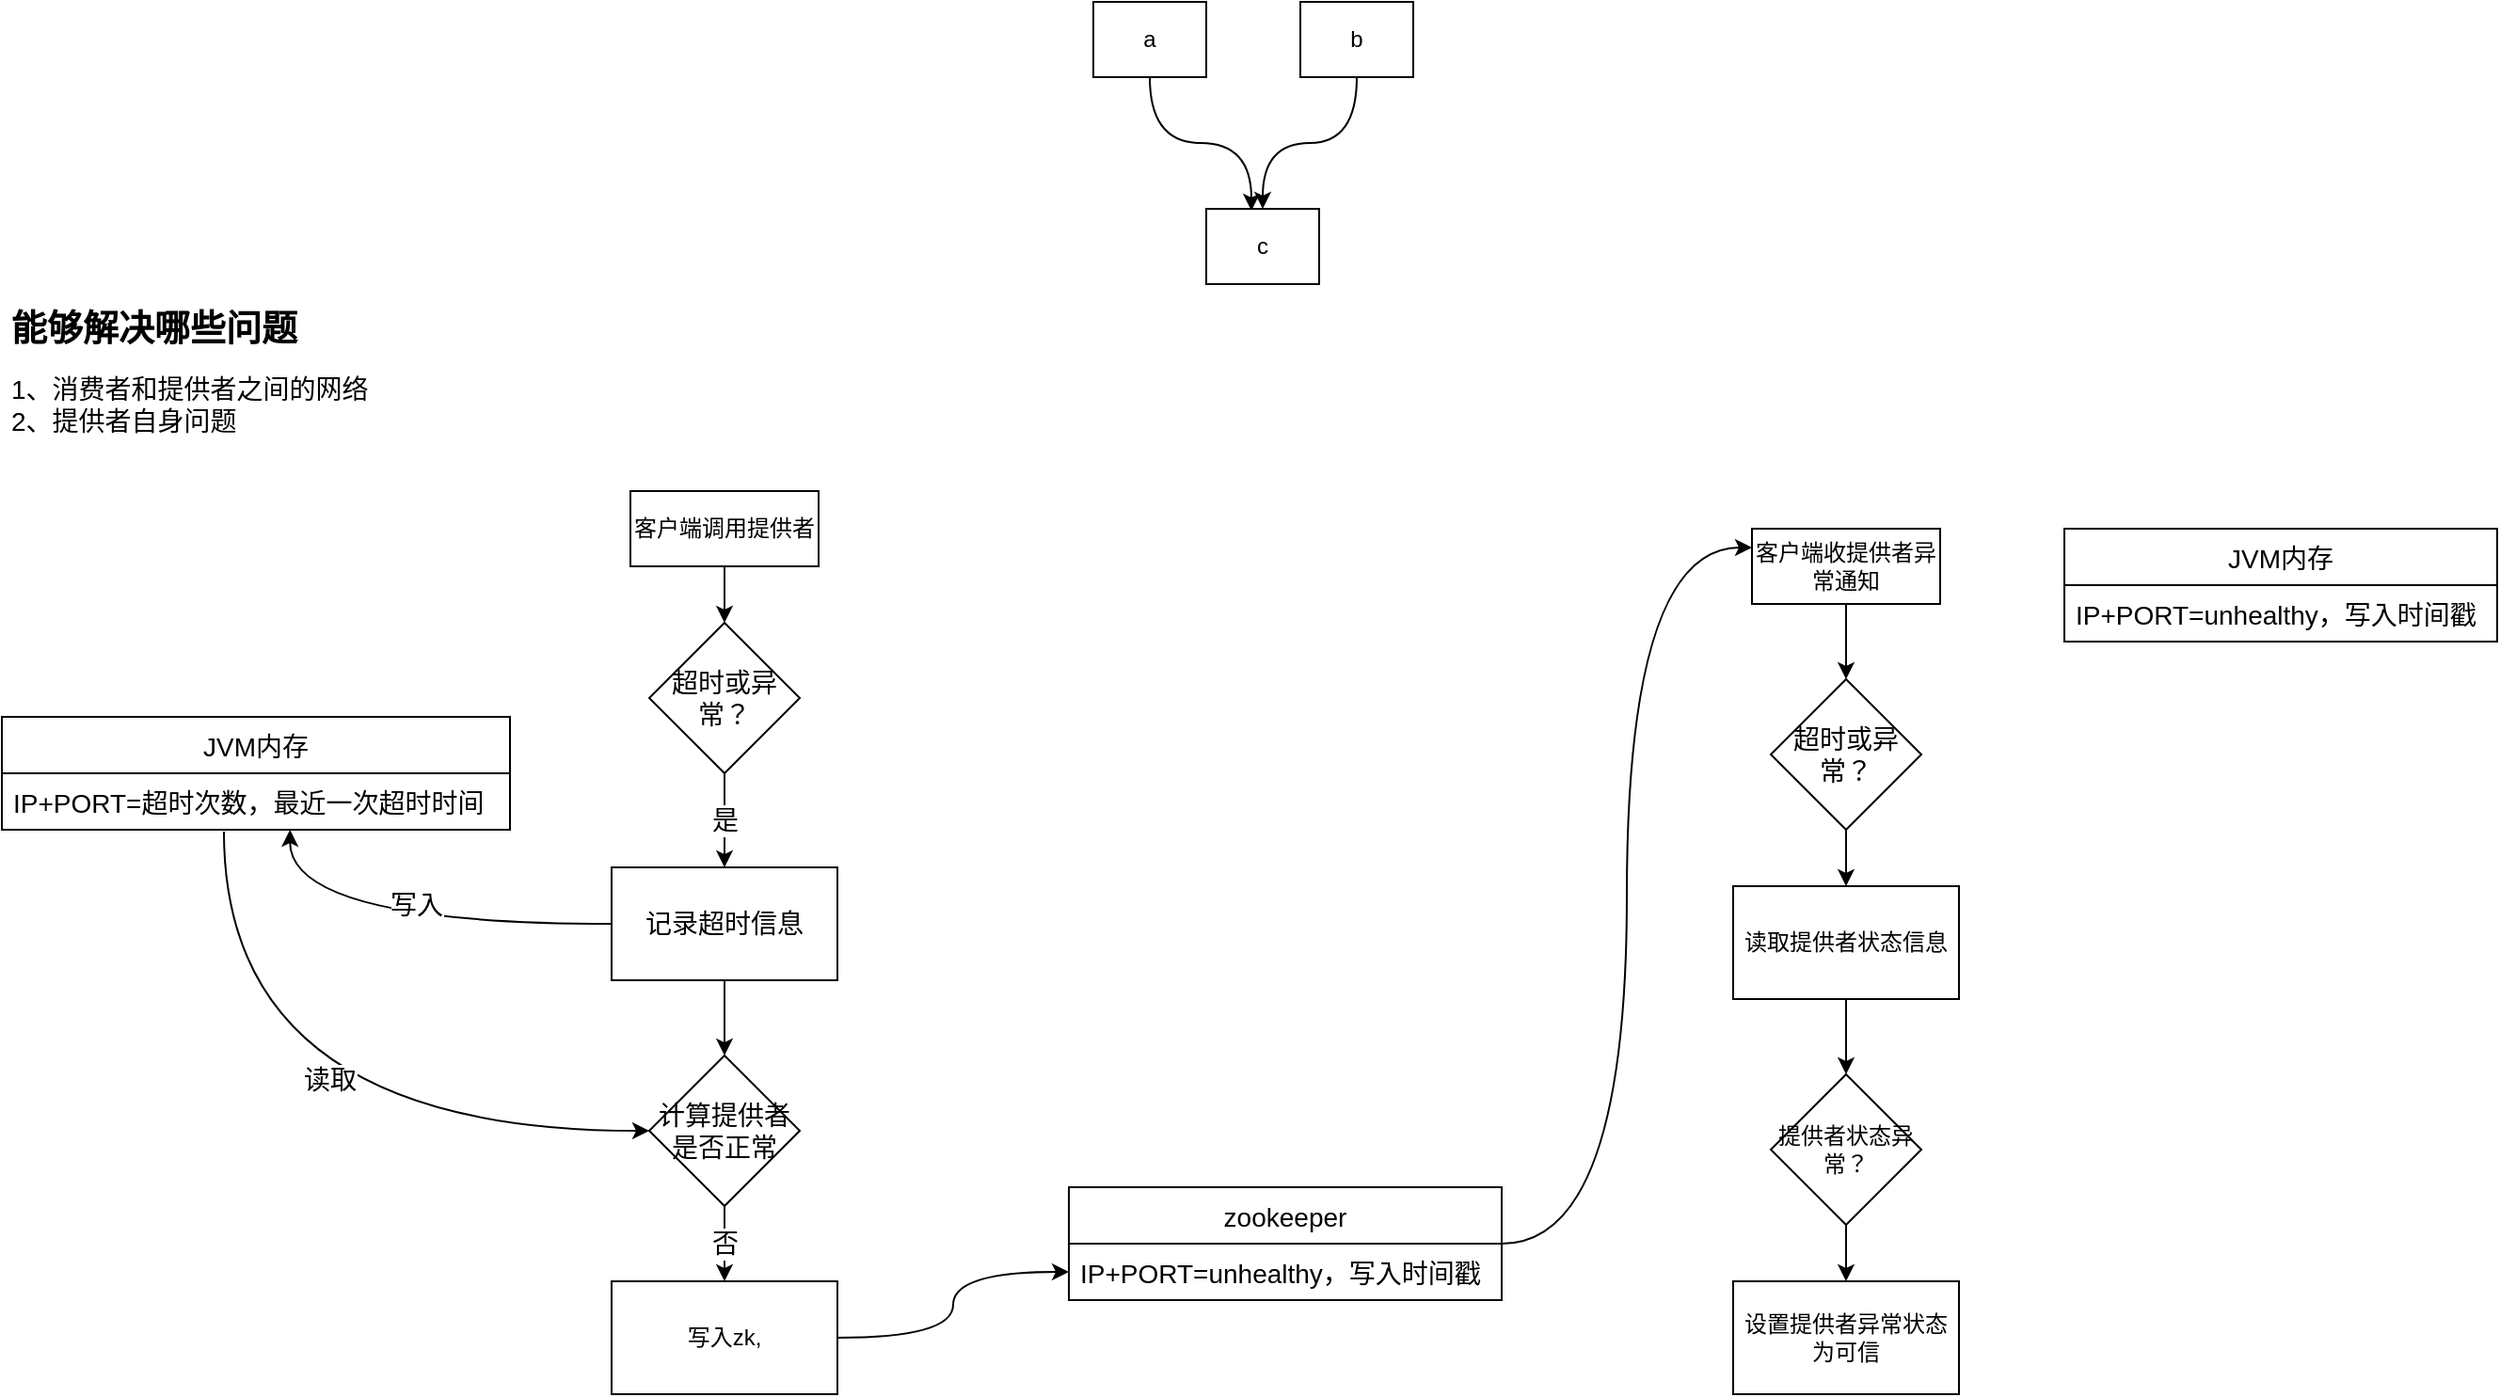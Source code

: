 <mxfile version="18.0.1" type="github">
  <diagram id="D2S3hpQ_ekvoqC_zOR3p" name="Page-1">
    <mxGraphModel dx="1108" dy="1651" grid="1" gridSize="10" guides="1" tooltips="1" connect="1" arrows="1" fold="1" page="1" pageScale="1" pageWidth="827" pageHeight="1169" math="0" shadow="0">
      <root>
        <mxCell id="0" />
        <mxCell id="1" parent="0" />
        <mxCell id="2ZzV5A5w4CdiXzE2fC0s-32" value="" style="edgeStyle=orthogonalEdgeStyle;curved=1;rounded=0;orthogonalLoop=1;jettySize=auto;html=1;fontSize=14;fontColor=#000000;" parent="1" source="2ZzV5A5w4CdiXzE2fC0s-1" target="2ZzV5A5w4CdiXzE2fC0s-9" edge="1">
          <mxGeometry relative="1" as="geometry" />
        </mxCell>
        <mxCell id="2ZzV5A5w4CdiXzE2fC0s-1" value="客户端调用提供者" style="rounded=0;whiteSpace=wrap;html=1;" parent="1" vertex="1">
          <mxGeometry x="364" y="30" width="100" height="40" as="geometry" />
        </mxCell>
        <mxCell id="2ZzV5A5w4CdiXzE2fC0s-29" value="" style="edgeStyle=orthogonalEdgeStyle;curved=1;rounded=0;orthogonalLoop=1;jettySize=auto;html=1;fontSize=14;fontColor=#000000;" parent="1" source="2ZzV5A5w4CdiXzE2fC0s-6" target="2ZzV5A5w4CdiXzE2fC0s-28" edge="1">
          <mxGeometry relative="1" as="geometry" />
        </mxCell>
        <mxCell id="2ZzV5A5w4CdiXzE2fC0s-6" value="写入zk," style="rounded=0;whiteSpace=wrap;html=1;" parent="1" vertex="1">
          <mxGeometry x="354" y="450" width="120" height="60" as="geometry" />
        </mxCell>
        <mxCell id="2ZzV5A5w4CdiXzE2fC0s-8" value="&lt;h1 style=&quot;font-size: 19px&quot;&gt;&lt;font style=&quot;font-size: 19px&quot;&gt;能够解决哪些问题&lt;/font&gt;&lt;/h1&gt;&lt;font style=&quot;font-size: 14px&quot;&gt;1、消费者和提供者之间的网络&lt;br&gt;2、提供者自身问题&lt;/font&gt;&lt;span&gt;&lt;br&gt;&lt;/span&gt;" style="text;html=1;strokeColor=none;fillColor=none;spacing=5;spacingTop=-20;whiteSpace=wrap;overflow=hidden;rounded=0;align=left;" parent="1" vertex="1">
          <mxGeometry x="30" y="-70" width="240" height="80" as="geometry" />
        </mxCell>
        <mxCell id="2ZzV5A5w4CdiXzE2fC0s-33" value="是" style="edgeStyle=orthogonalEdgeStyle;curved=1;rounded=0;orthogonalLoop=1;jettySize=auto;html=1;fontSize=14;fontColor=#000000;" parent="1" source="2ZzV5A5w4CdiXzE2fC0s-9" target="2ZzV5A5w4CdiXzE2fC0s-31" edge="1">
          <mxGeometry relative="1" as="geometry" />
        </mxCell>
        <mxCell id="2ZzV5A5w4CdiXzE2fC0s-9" value="超时或异常？" style="rhombus;whiteSpace=wrap;html=1;fontSize=14;" parent="1" vertex="1">
          <mxGeometry x="374" y="100" width="80" height="80" as="geometry" />
        </mxCell>
        <mxCell id="2ZzV5A5w4CdiXzE2fC0s-10" value="JVM内存" style="swimlane;fontStyle=0;childLayout=stackLayout;horizontal=1;startSize=30;horizontalStack=0;resizeParent=1;resizeParentMax=0;resizeLast=0;collapsible=1;marginBottom=0;fontSize=14;" parent="1" vertex="1">
          <mxGeometry x="30" y="150" width="270" height="60" as="geometry" />
        </mxCell>
        <mxCell id="2ZzV5A5w4CdiXzE2fC0s-11" value="IP+PORT=超时次数，最近一次超时时间" style="text;strokeColor=none;fillColor=none;align=left;verticalAlign=middle;spacingLeft=4;spacingRight=4;overflow=hidden;points=[[0,0.5],[1,0.5]];portConstraint=eastwest;rotatable=0;fontSize=14;" parent="2ZzV5A5w4CdiXzE2fC0s-10" vertex="1">
          <mxGeometry y="30" width="270" height="30" as="geometry" />
        </mxCell>
        <mxCell id="2ZzV5A5w4CdiXzE2fC0s-25" value="否" style="edgeStyle=orthogonalEdgeStyle;curved=1;rounded=0;orthogonalLoop=1;jettySize=auto;html=1;fontSize=14;fontColor=#000000;" parent="1" source="2ZzV5A5w4CdiXzE2fC0s-24" target="2ZzV5A5w4CdiXzE2fC0s-6" edge="1">
          <mxGeometry relative="1" as="geometry" />
        </mxCell>
        <mxCell id="2ZzV5A5w4CdiXzE2fC0s-26" style="edgeStyle=orthogonalEdgeStyle;rounded=0;orthogonalLoop=1;jettySize=auto;html=1;fontSize=14;fontColor=#000000;entryX=0.437;entryY=1.033;entryDx=0;entryDy=0;entryPerimeter=0;curved=1;exitX=0;exitY=0.5;exitDx=0;exitDy=0;endArrow=none;endFill=0;startArrow=classic;startFill=1;" parent="1" source="2ZzV5A5w4CdiXzE2fC0s-24" target="2ZzV5A5w4CdiXzE2fC0s-11" edge="1">
          <mxGeometry relative="1" as="geometry">
            <mxPoint x="150" y="220" as="targetPoint" />
          </mxGeometry>
        </mxCell>
        <mxCell id="2ZzV5A5w4CdiXzE2fC0s-35" value="读取" style="edgeLabel;html=1;align=center;verticalAlign=middle;resizable=0;points=[];fontSize=14;fontColor=#000000;" parent="2ZzV5A5w4CdiXzE2fC0s-26" vertex="1" connectable="0">
          <mxGeometry x="-0.118" y="-27" relative="1" as="geometry">
            <mxPoint as="offset" />
          </mxGeometry>
        </mxCell>
        <mxCell id="2ZzV5A5w4CdiXzE2fC0s-24" value="&lt;span&gt;计算提供者是否正常&lt;/span&gt;" style="rhombus;whiteSpace=wrap;html=1;fontSize=14;fontColor=#000000;" parent="1" vertex="1">
          <mxGeometry x="374" y="330" width="80" height="80" as="geometry" />
        </mxCell>
        <mxCell id="VMvUQu3ILq7Dko3P5aEL-20" style="edgeStyle=orthogonalEdgeStyle;curved=1;rounded=0;orthogonalLoop=1;jettySize=auto;html=1;entryX=0;entryY=0.25;entryDx=0;entryDy=0;" edge="1" parent="1" source="2ZzV5A5w4CdiXzE2fC0s-27" target="VMvUQu3ILq7Dko3P5aEL-7">
          <mxGeometry relative="1" as="geometry" />
        </mxCell>
        <mxCell id="2ZzV5A5w4CdiXzE2fC0s-27" value="zookeeper" style="swimlane;fontStyle=0;childLayout=stackLayout;horizontal=1;startSize=30;horizontalStack=0;resizeParent=1;resizeParentMax=0;resizeLast=0;collapsible=1;marginBottom=0;fontSize=14;" parent="1" vertex="1">
          <mxGeometry x="597" y="400" width="230" height="60" as="geometry" />
        </mxCell>
        <mxCell id="2ZzV5A5w4CdiXzE2fC0s-28" value="IP+PORT=unhealthy，写入时间戳" style="text;strokeColor=none;fillColor=none;align=left;verticalAlign=middle;spacingLeft=4;spacingRight=4;overflow=hidden;points=[[0,0.5],[1,0.5]];portConstraint=eastwest;rotatable=0;fontSize=14;" parent="2ZzV5A5w4CdiXzE2fC0s-27" vertex="1">
          <mxGeometry y="30" width="230" height="30" as="geometry" />
        </mxCell>
        <mxCell id="2ZzV5A5w4CdiXzE2fC0s-34" value="写入" style="edgeStyle=orthogonalEdgeStyle;curved=1;rounded=0;orthogonalLoop=1;jettySize=auto;html=1;entryX=0.567;entryY=1;entryDx=0;entryDy=0;entryPerimeter=0;fontSize=14;fontColor=#000000;exitX=0;exitY=0.5;exitDx=0;exitDy=0;" parent="1" source="2ZzV5A5w4CdiXzE2fC0s-31" target="2ZzV5A5w4CdiXzE2fC0s-11" edge="1">
          <mxGeometry x="-0.058" y="-10" relative="1" as="geometry">
            <mxPoint as="offset" />
          </mxGeometry>
        </mxCell>
        <mxCell id="2ZzV5A5w4CdiXzE2fC0s-36" value="" style="edgeStyle=orthogonalEdgeStyle;curved=1;rounded=0;orthogonalLoop=1;jettySize=auto;html=1;fontSize=14;fontColor=#000000;startArrow=none;startFill=0;endArrow=classic;endFill=1;" parent="1" source="2ZzV5A5w4CdiXzE2fC0s-31" target="2ZzV5A5w4CdiXzE2fC0s-24" edge="1">
          <mxGeometry relative="1" as="geometry" />
        </mxCell>
        <mxCell id="2ZzV5A5w4CdiXzE2fC0s-31" value="记录超时信息" style="rounded=0;whiteSpace=wrap;html=1;fontSize=14;fontColor=#000000;" parent="1" vertex="1">
          <mxGeometry x="354" y="230" width="120" height="60" as="geometry" />
        </mxCell>
        <mxCell id="VMvUQu3ILq7Dko3P5aEL-4" style="edgeStyle=orthogonalEdgeStyle;rounded=0;orthogonalLoop=1;jettySize=auto;html=1;entryX=0.4;entryY=0.025;entryDx=0;entryDy=0;curved=1;entryPerimeter=0;" edge="1" parent="1" source="VMvUQu3ILq7Dko3P5aEL-1" target="VMvUQu3ILq7Dko3P5aEL-3">
          <mxGeometry relative="1" as="geometry" />
        </mxCell>
        <mxCell id="VMvUQu3ILq7Dko3P5aEL-1" value="a" style="rounded=0;whiteSpace=wrap;html=1;" vertex="1" parent="1">
          <mxGeometry x="610" y="-230" width="60" height="40" as="geometry" />
        </mxCell>
        <mxCell id="VMvUQu3ILq7Dko3P5aEL-5" style="edgeStyle=orthogonalEdgeStyle;rounded=0;orthogonalLoop=1;jettySize=auto;html=1;entryX=0.5;entryY=0;entryDx=0;entryDy=0;curved=1;" edge="1" parent="1" source="VMvUQu3ILq7Dko3P5aEL-2" target="VMvUQu3ILq7Dko3P5aEL-3">
          <mxGeometry relative="1" as="geometry" />
        </mxCell>
        <mxCell id="VMvUQu3ILq7Dko3P5aEL-2" value="b" style="rounded=0;whiteSpace=wrap;html=1;" vertex="1" parent="1">
          <mxGeometry x="720" y="-230" width="60" height="40" as="geometry" />
        </mxCell>
        <mxCell id="VMvUQu3ILq7Dko3P5aEL-3" value="c" style="rounded=0;whiteSpace=wrap;html=1;" vertex="1" parent="1">
          <mxGeometry x="670" y="-120" width="60" height="40" as="geometry" />
        </mxCell>
        <mxCell id="VMvUQu3ILq7Dko3P5aEL-10" value="" style="edgeStyle=orthogonalEdgeStyle;curved=1;rounded=0;orthogonalLoop=1;jettySize=auto;html=1;" edge="1" parent="1" source="VMvUQu3ILq7Dko3P5aEL-7" target="VMvUQu3ILq7Dko3P5aEL-8">
          <mxGeometry relative="1" as="geometry" />
        </mxCell>
        <mxCell id="VMvUQu3ILq7Dko3P5aEL-7" value="客户端收提供者异常通知" style="rounded=0;whiteSpace=wrap;html=1;" vertex="1" parent="1">
          <mxGeometry x="960" y="50" width="100" height="40" as="geometry" />
        </mxCell>
        <mxCell id="VMvUQu3ILq7Dko3P5aEL-16" value="" style="edgeStyle=orthogonalEdgeStyle;curved=1;rounded=0;orthogonalLoop=1;jettySize=auto;html=1;" edge="1" parent="1" source="VMvUQu3ILq7Dko3P5aEL-8" target="VMvUQu3ILq7Dko3P5aEL-15">
          <mxGeometry relative="1" as="geometry" />
        </mxCell>
        <mxCell id="VMvUQu3ILq7Dko3P5aEL-8" value="超时或异常？" style="rhombus;whiteSpace=wrap;html=1;fontSize=14;" vertex="1" parent="1">
          <mxGeometry x="970" y="130" width="80" height="80" as="geometry" />
        </mxCell>
        <mxCell id="VMvUQu3ILq7Dko3P5aEL-19" value="" style="edgeStyle=orthogonalEdgeStyle;curved=1;rounded=0;orthogonalLoop=1;jettySize=auto;html=1;" edge="1" parent="1" source="VMvUQu3ILq7Dko3P5aEL-14" target="VMvUQu3ILq7Dko3P5aEL-18">
          <mxGeometry relative="1" as="geometry" />
        </mxCell>
        <mxCell id="VMvUQu3ILq7Dko3P5aEL-14" value="提供者状态异常？" style="rhombus;whiteSpace=wrap;html=1;" vertex="1" parent="1">
          <mxGeometry x="970" y="340" width="80" height="80" as="geometry" />
        </mxCell>
        <mxCell id="VMvUQu3ILq7Dko3P5aEL-17" value="" style="edgeStyle=orthogonalEdgeStyle;curved=1;rounded=0;orthogonalLoop=1;jettySize=auto;html=1;" edge="1" parent="1" source="VMvUQu3ILq7Dko3P5aEL-15" target="VMvUQu3ILq7Dko3P5aEL-14">
          <mxGeometry relative="1" as="geometry" />
        </mxCell>
        <mxCell id="VMvUQu3ILq7Dko3P5aEL-15" value="读取提供者状态信息" style="rounded=0;whiteSpace=wrap;html=1;" vertex="1" parent="1">
          <mxGeometry x="950" y="240" width="120" height="60" as="geometry" />
        </mxCell>
        <mxCell id="VMvUQu3ILq7Dko3P5aEL-18" value="设置提供者异常状态为可信" style="rounded=0;whiteSpace=wrap;html=1;" vertex="1" parent="1">
          <mxGeometry x="950" y="450" width="120" height="60" as="geometry" />
        </mxCell>
        <mxCell id="VMvUQu3ILq7Dko3P5aEL-21" value="JVM内存" style="swimlane;fontStyle=0;childLayout=stackLayout;horizontal=1;startSize=30;horizontalStack=0;resizeParent=1;resizeParentMax=0;resizeLast=0;collapsible=1;marginBottom=0;fontSize=14;" vertex="1" parent="1">
          <mxGeometry x="1126" y="50" width="230" height="60" as="geometry" />
        </mxCell>
        <mxCell id="VMvUQu3ILq7Dko3P5aEL-22" value="IP+PORT=unhealthy，写入时间戳" style="text;strokeColor=none;fillColor=none;align=left;verticalAlign=middle;spacingLeft=4;spacingRight=4;overflow=hidden;points=[[0,0.5],[1,0.5]];portConstraint=eastwest;rotatable=0;fontSize=14;" vertex="1" parent="VMvUQu3ILq7Dko3P5aEL-21">
          <mxGeometry y="30" width="230" height="30" as="geometry" />
        </mxCell>
      </root>
    </mxGraphModel>
  </diagram>
</mxfile>
